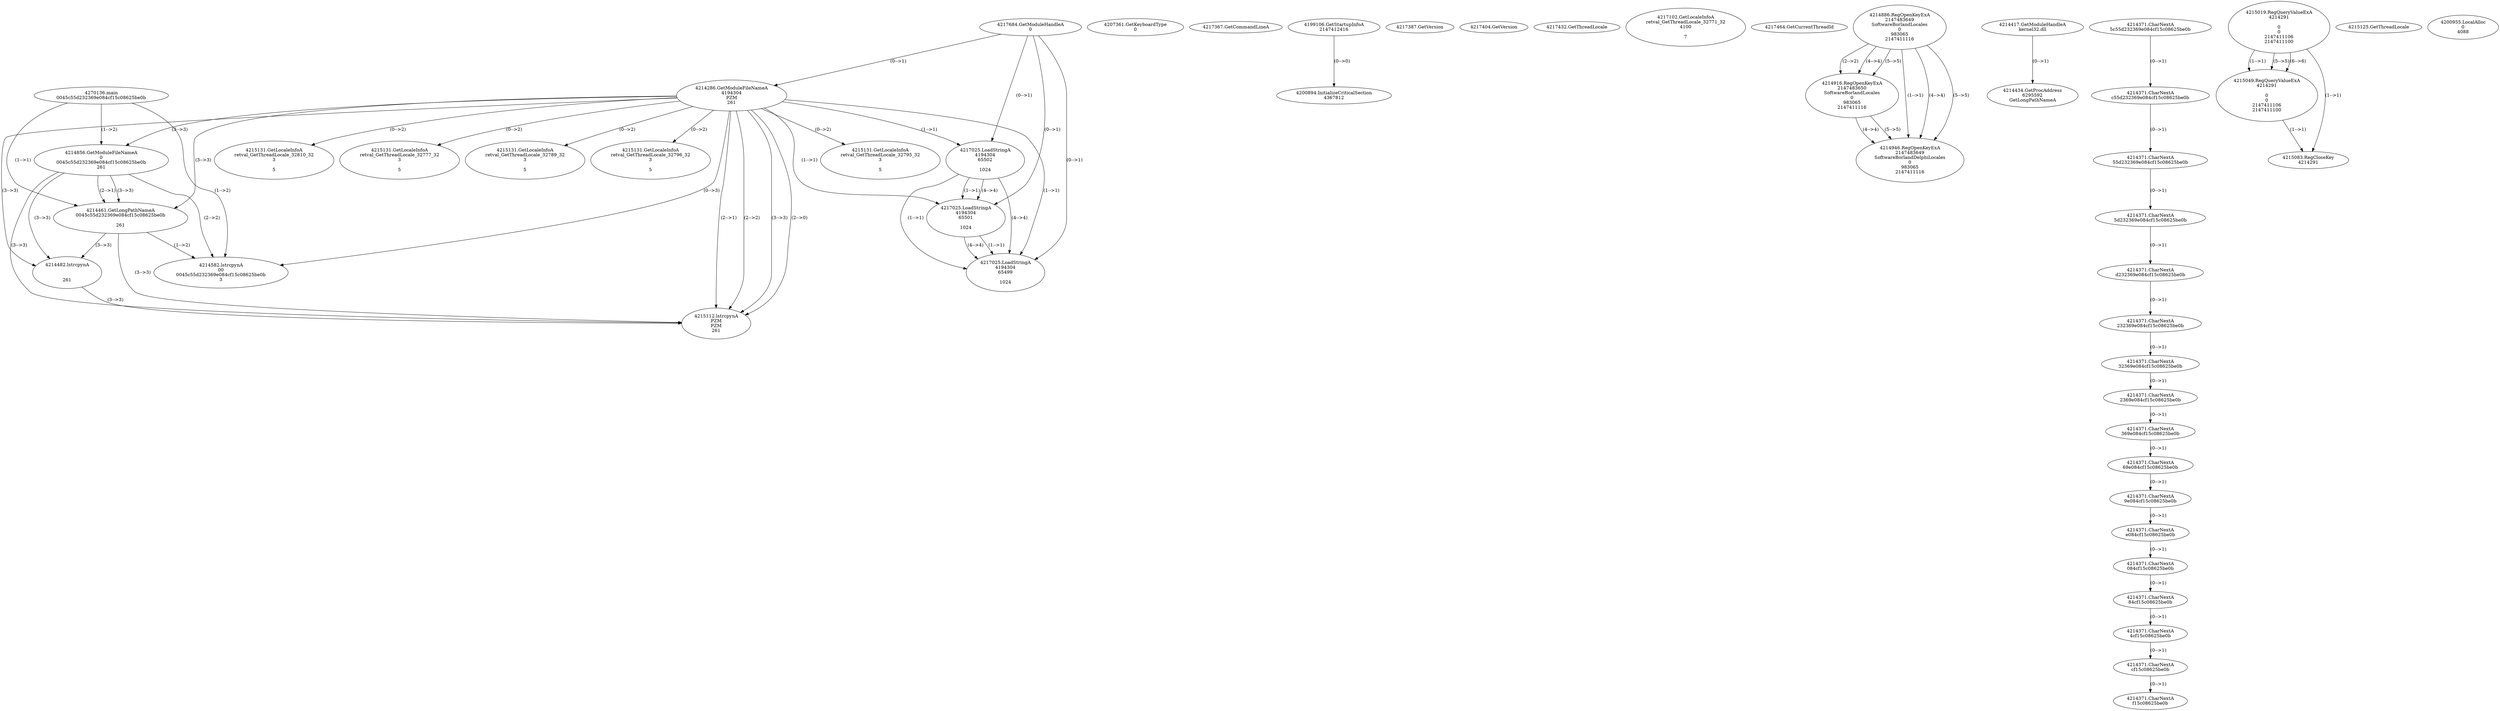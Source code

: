 // Global SCDG with merge call
digraph {
	0 [label="4270136.main
0045c55d232369e084cf15c08625be0b"]
	1 [label="4217684.GetModuleHandleA
0"]
	2 [label="4207361.GetKeyboardType
0"]
	3 [label="4217367.GetCommandLineA
"]
	4 [label="4199106.GetStartupInfoA
2147412416"]
	5 [label="4217387.GetVersion
"]
	6 [label="4217404.GetVersion
"]
	7 [label="4217432.GetThreadLocale
"]
	8 [label="4217102.GetLocaleInfoA
retval_GetThreadLocale_32771_32
4100

7"]
	9 [label="4217464.GetCurrentThreadId
"]
	10 [label="4214286.GetModuleFileNameA
4194304
PZM
261"]
	1 -> 10 [label="(0-->1)"]
	11 [label="4214856.GetModuleFileNameA
0
0045c55d232369e084cf15c08625be0b
261"]
	0 -> 11 [label="(1-->2)"]
	10 -> 11 [label="(3-->3)"]
	12 [label="4214886.RegOpenKeyExA
2147483649
Software\Borland\Locales
0
983065
2147411116"]
	13 [label="4214417.GetModuleHandleA
kernel32.dll"]
	14 [label="4214434.GetProcAddress
6295592
GetLongPathNameA"]
	13 -> 14 [label="(0-->1)"]
	15 [label="4214461.GetLongPathNameA
0045c55d232369e084cf15c08625be0b

261"]
	0 -> 15 [label="(1-->1)"]
	11 -> 15 [label="(2-->1)"]
	10 -> 15 [label="(3-->3)"]
	11 -> 15 [label="(3-->3)"]
	16 [label="4214582.lstrcpynA
00
0045c55d232369e084cf15c08625be0b
3"]
	0 -> 16 [label="(1-->2)"]
	11 -> 16 [label="(2-->2)"]
	15 -> 16 [label="(1-->2)"]
	10 -> 16 [label="(0-->3)"]
	17 [label="4214371.CharNextA
5c55d232369e084cf15c08625be0b"]
	18 [label="4214371.CharNextA
c55d232369e084cf15c08625be0b"]
	17 -> 18 [label="(0-->1)"]
	19 [label="4214371.CharNextA
55d232369e084cf15c08625be0b"]
	18 -> 19 [label="(0-->1)"]
	20 [label="4214371.CharNextA
5d232369e084cf15c08625be0b"]
	19 -> 20 [label="(0-->1)"]
	21 [label="4214371.CharNextA
d232369e084cf15c08625be0b"]
	20 -> 21 [label="(0-->1)"]
	22 [label="4214371.CharNextA
232369e084cf15c08625be0b"]
	21 -> 22 [label="(0-->1)"]
	23 [label="4214371.CharNextA
32369e084cf15c08625be0b"]
	22 -> 23 [label="(0-->1)"]
	24 [label="4214371.CharNextA
2369e084cf15c08625be0b"]
	23 -> 24 [label="(0-->1)"]
	25 [label="4214371.CharNextA
369e084cf15c08625be0b"]
	24 -> 25 [label="(0-->1)"]
	26 [label="4214371.CharNextA
69e084cf15c08625be0b"]
	25 -> 26 [label="(0-->1)"]
	27 [label="4214371.CharNextA
9e084cf15c08625be0b"]
	26 -> 27 [label="(0-->1)"]
	28 [label="4214371.CharNextA
e084cf15c08625be0b"]
	27 -> 28 [label="(0-->1)"]
	29 [label="4214371.CharNextA
084cf15c08625be0b"]
	28 -> 29 [label="(0-->1)"]
	30 [label="4214371.CharNextA
84cf15c08625be0b"]
	29 -> 30 [label="(0-->1)"]
	31 [label="4214371.CharNextA
4cf15c08625be0b"]
	30 -> 31 [label="(0-->1)"]
	32 [label="4214371.CharNextA
cf15c08625be0b"]
	31 -> 32 [label="(0-->1)"]
	33 [label="4214371.CharNextA
f15c08625be0b"]
	32 -> 33 [label="(0-->1)"]
	34 [label="4214916.RegOpenKeyExA
2147483650
Software\Borland\Locales
0
983065
2147411116"]
	12 -> 34 [label="(2-->2)"]
	12 -> 34 [label="(4-->4)"]
	12 -> 34 [label="(5-->5)"]
	35 [label="4214946.RegOpenKeyExA
2147483649
Software\Borland\Delphi\Locales
0
983065
2147411116"]
	12 -> 35 [label="(1-->1)"]
	12 -> 35 [label="(4-->4)"]
	34 -> 35 [label="(4-->4)"]
	12 -> 35 [label="(5-->5)"]
	34 -> 35 [label="(5-->5)"]
	36 [label="4214482.lstrcpynA


261"]
	10 -> 36 [label="(3-->3)"]
	11 -> 36 [label="(3-->3)"]
	15 -> 36 [label="(3-->3)"]
	37 [label="4215019.RegQueryValueExA
4214291

0
0
2147411106
2147411100"]
	38 [label="4215049.RegQueryValueExA
4214291

0
0
2147411106
2147411100"]
	37 -> 38 [label="(1-->1)"]
	37 -> 38 [label="(5-->5)"]
	37 -> 38 [label="(6-->6)"]
	39 [label="4215083.RegCloseKey
4214291"]
	37 -> 39 [label="(1-->1)"]
	38 -> 39 [label="(1-->1)"]
	40 [label="4215112.lstrcpynA
PZM
PZM
261"]
	10 -> 40 [label="(2-->1)"]
	10 -> 40 [label="(2-->2)"]
	10 -> 40 [label="(3-->3)"]
	11 -> 40 [label="(3-->3)"]
	15 -> 40 [label="(3-->3)"]
	36 -> 40 [label="(3-->3)"]
	10 -> 40 [label="(2-->0)"]
	41 [label="4215125.GetThreadLocale
"]
	42 [label="4215131.GetLocaleInfoA
retval_GetThreadLocale_32795_32
3

5"]
	10 -> 42 [label="(0-->2)"]
	43 [label="4217025.LoadStringA
4194304
65502

1024"]
	1 -> 43 [label="(0-->1)"]
	10 -> 43 [label="(1-->1)"]
	44 [label="4217025.LoadStringA
4194304
65501

1024"]
	1 -> 44 [label="(0-->1)"]
	10 -> 44 [label="(1-->1)"]
	43 -> 44 [label="(1-->1)"]
	43 -> 44 [label="(4-->4)"]
	45 [label="4215131.GetLocaleInfoA
retval_GetThreadLocale_32810_32
3

5"]
	10 -> 45 [label="(0-->2)"]
	46 [label="4215131.GetLocaleInfoA
retval_GetThreadLocale_32777_32
3

5"]
	10 -> 46 [label="(0-->2)"]
	47 [label="4217025.LoadStringA
4194304
65499

1024"]
	1 -> 47 [label="(0-->1)"]
	10 -> 47 [label="(1-->1)"]
	43 -> 47 [label="(1-->1)"]
	44 -> 47 [label="(1-->1)"]
	43 -> 47 [label="(4-->4)"]
	44 -> 47 [label="(4-->4)"]
	48 [label="4200894.InitializeCriticalSection
4367812"]
	4 -> 48 [label="(0-->0)"]
	49 [label="4200955.LocalAlloc
0
4088"]
	50 [label="4215131.GetLocaleInfoA
retval_GetThreadLocale_32789_32
3

5"]
	10 -> 50 [label="(0-->2)"]
	51 [label="4215131.GetLocaleInfoA
retval_GetThreadLocale_32796_32
3

5"]
	10 -> 51 [label="(0-->2)"]
}
